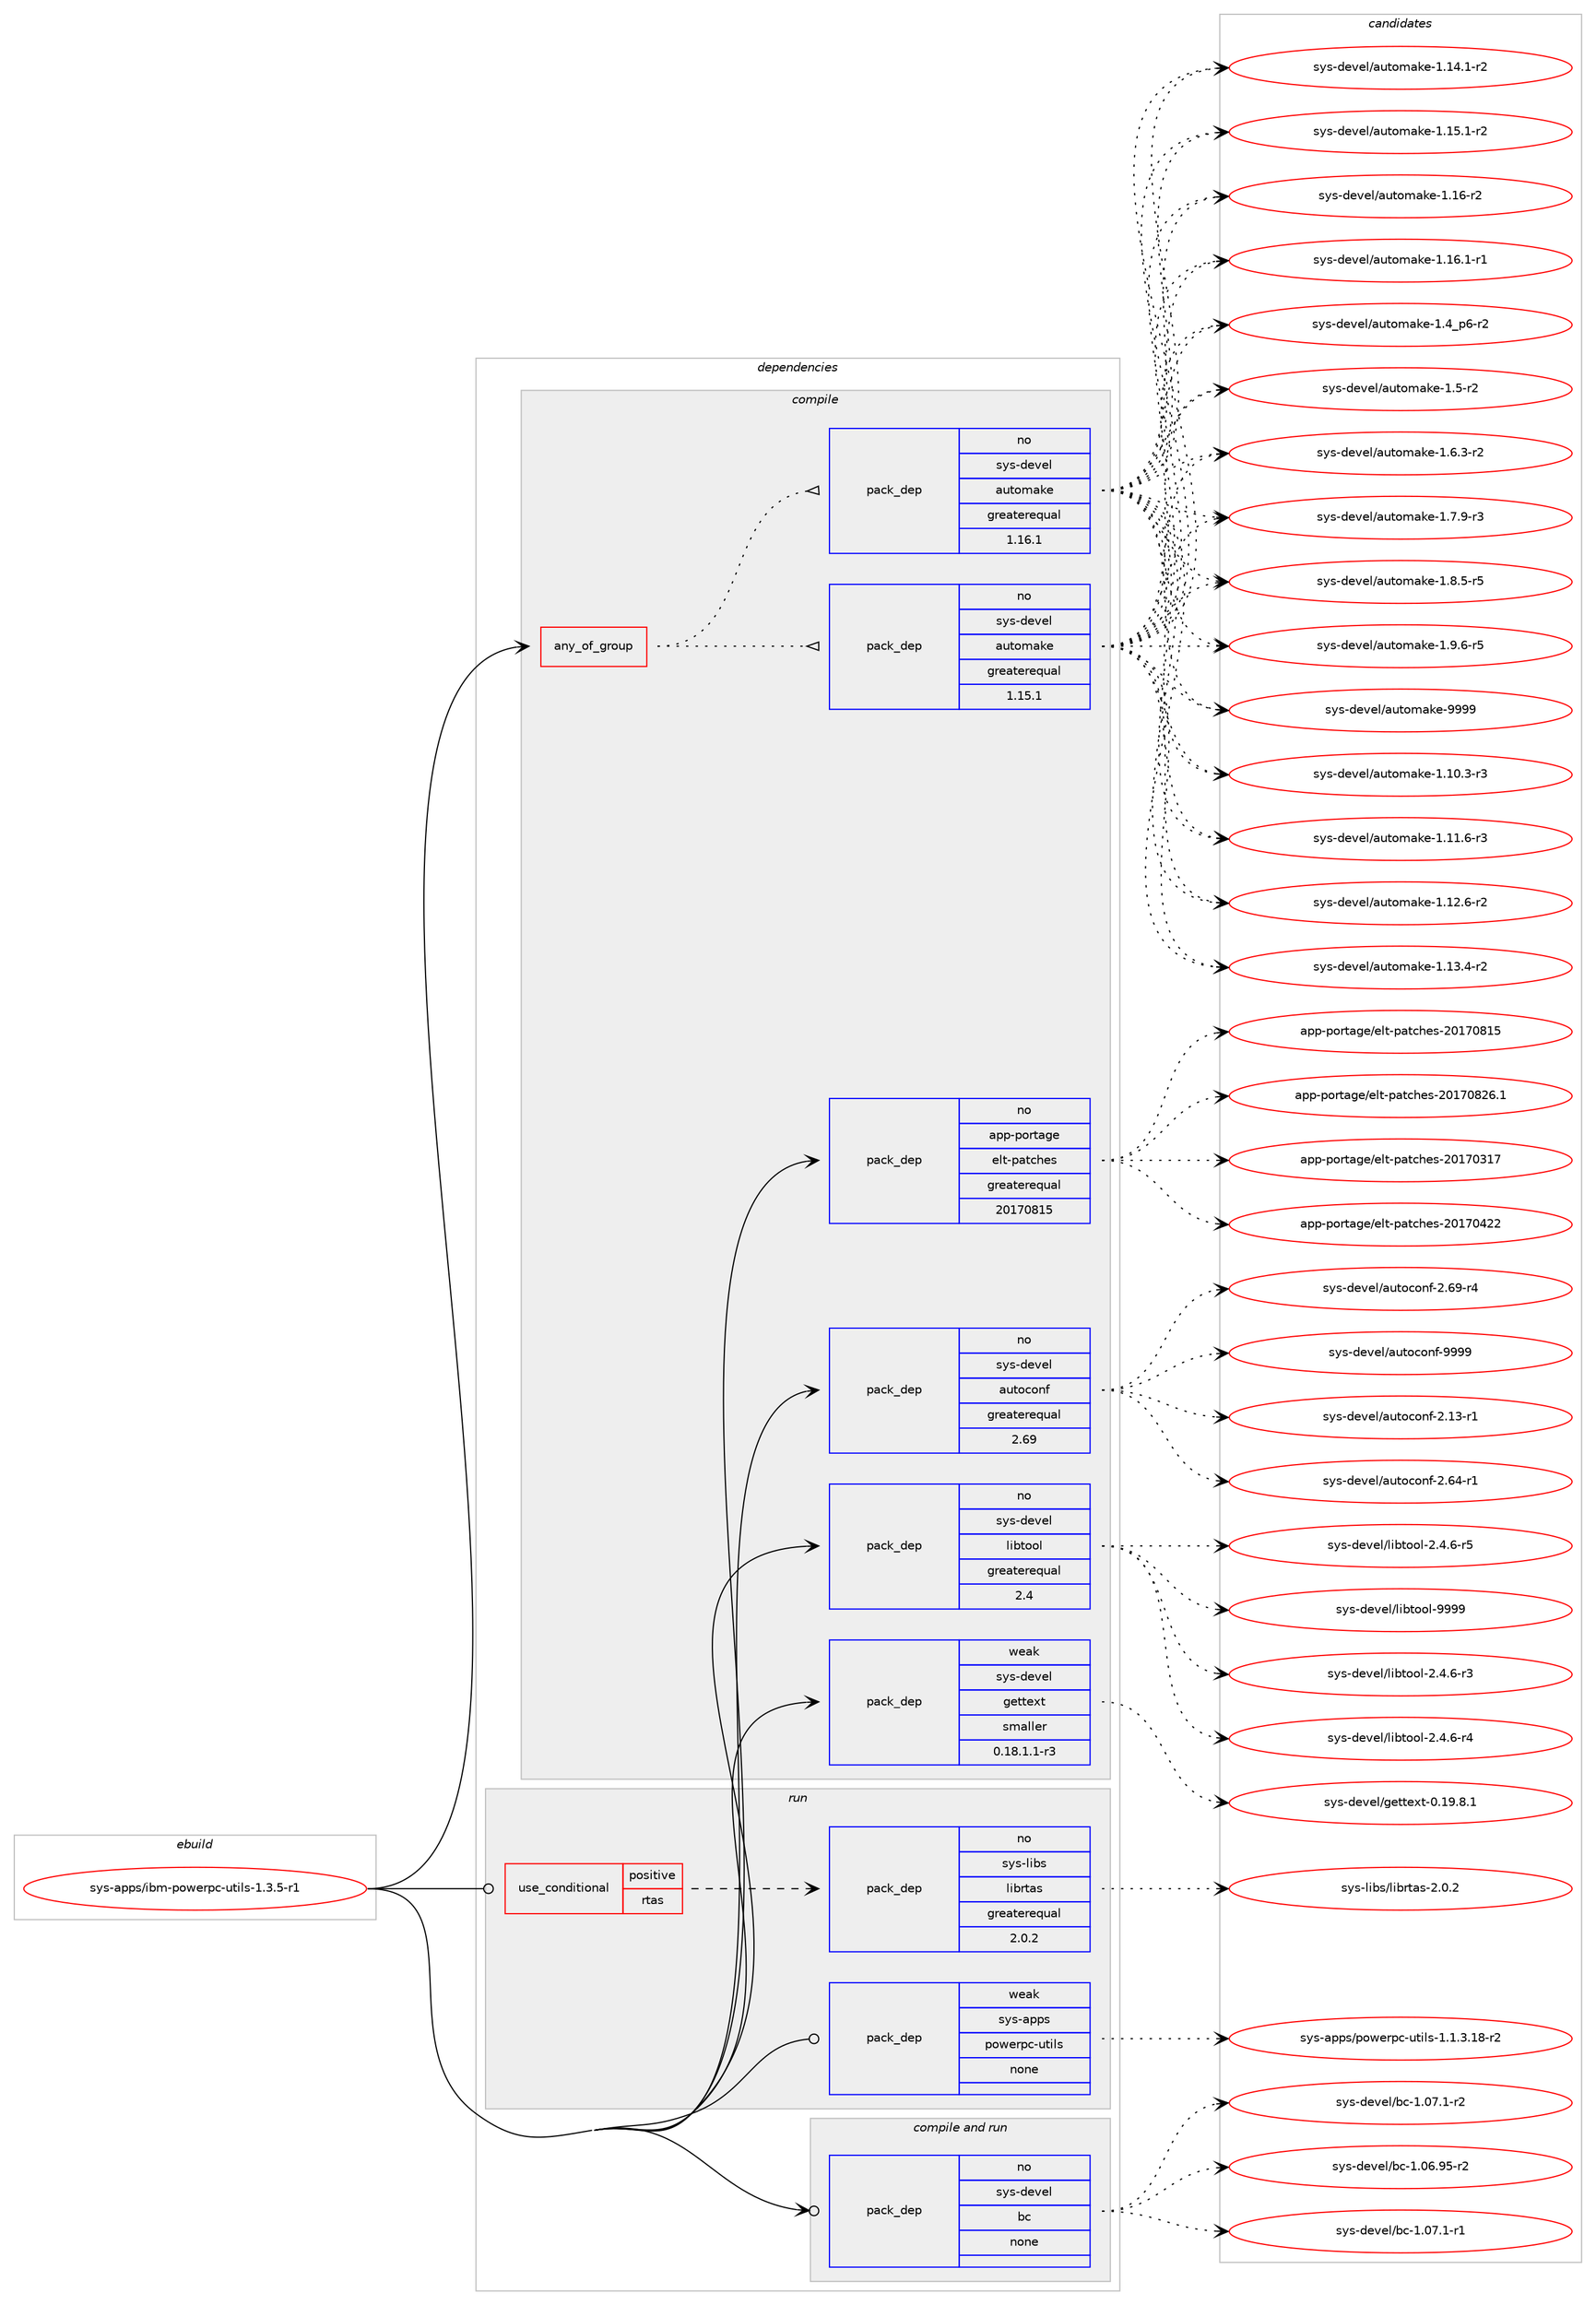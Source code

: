 digraph prolog {

# *************
# Graph options
# *************

newrank=true;
concentrate=true;
compound=true;
graph [rankdir=LR,fontname=Helvetica,fontsize=10,ranksep=1.5];#, ranksep=2.5, nodesep=0.2];
edge  [arrowhead=vee];
node  [fontname=Helvetica,fontsize=10];

# **********
# The ebuild
# **********

subgraph cluster_leftcol {
color=gray;
rank=same;
label=<<i>ebuild</i>>;
id [label="sys-apps/ibm-powerpc-utils-1.3.5-r1", color=red, width=4, href="../sys-apps/ibm-powerpc-utils-1.3.5-r1.svg"];
}

# ****************
# The dependencies
# ****************

subgraph cluster_midcol {
color=gray;
label=<<i>dependencies</i>>;
subgraph cluster_compile {
fillcolor="#eeeeee";
style=filled;
label=<<i>compile</i>>;
subgraph any27117 {
dependency1711714 [label=<<TABLE BORDER="0" CELLBORDER="1" CELLSPACING="0" CELLPADDING="4"><TR><TD CELLPADDING="10">any_of_group</TD></TR></TABLE>>, shape=none, color=red];subgraph pack1227436 {
dependency1711715 [label=<<TABLE BORDER="0" CELLBORDER="1" CELLSPACING="0" CELLPADDING="4" WIDTH="220"><TR><TD ROWSPAN="6" CELLPADDING="30">pack_dep</TD></TR><TR><TD WIDTH="110">no</TD></TR><TR><TD>sys-devel</TD></TR><TR><TD>automake</TD></TR><TR><TD>greaterequal</TD></TR><TR><TD>1.16.1</TD></TR></TABLE>>, shape=none, color=blue];
}
dependency1711714:e -> dependency1711715:w [weight=20,style="dotted",arrowhead="oinv"];
subgraph pack1227437 {
dependency1711716 [label=<<TABLE BORDER="0" CELLBORDER="1" CELLSPACING="0" CELLPADDING="4" WIDTH="220"><TR><TD ROWSPAN="6" CELLPADDING="30">pack_dep</TD></TR><TR><TD WIDTH="110">no</TD></TR><TR><TD>sys-devel</TD></TR><TR><TD>automake</TD></TR><TR><TD>greaterequal</TD></TR><TR><TD>1.15.1</TD></TR></TABLE>>, shape=none, color=blue];
}
dependency1711714:e -> dependency1711716:w [weight=20,style="dotted",arrowhead="oinv"];
}
id:e -> dependency1711714:w [weight=20,style="solid",arrowhead="vee"];
subgraph pack1227438 {
dependency1711717 [label=<<TABLE BORDER="0" CELLBORDER="1" CELLSPACING="0" CELLPADDING="4" WIDTH="220"><TR><TD ROWSPAN="6" CELLPADDING="30">pack_dep</TD></TR><TR><TD WIDTH="110">no</TD></TR><TR><TD>app-portage</TD></TR><TR><TD>elt-patches</TD></TR><TR><TD>greaterequal</TD></TR><TR><TD>20170815</TD></TR></TABLE>>, shape=none, color=blue];
}
id:e -> dependency1711717:w [weight=20,style="solid",arrowhead="vee"];
subgraph pack1227439 {
dependency1711718 [label=<<TABLE BORDER="0" CELLBORDER="1" CELLSPACING="0" CELLPADDING="4" WIDTH="220"><TR><TD ROWSPAN="6" CELLPADDING="30">pack_dep</TD></TR><TR><TD WIDTH="110">no</TD></TR><TR><TD>sys-devel</TD></TR><TR><TD>autoconf</TD></TR><TR><TD>greaterequal</TD></TR><TR><TD>2.69</TD></TR></TABLE>>, shape=none, color=blue];
}
id:e -> dependency1711718:w [weight=20,style="solid",arrowhead="vee"];
subgraph pack1227440 {
dependency1711719 [label=<<TABLE BORDER="0" CELLBORDER="1" CELLSPACING="0" CELLPADDING="4" WIDTH="220"><TR><TD ROWSPAN="6" CELLPADDING="30">pack_dep</TD></TR><TR><TD WIDTH="110">no</TD></TR><TR><TD>sys-devel</TD></TR><TR><TD>libtool</TD></TR><TR><TD>greaterequal</TD></TR><TR><TD>2.4</TD></TR></TABLE>>, shape=none, color=blue];
}
id:e -> dependency1711719:w [weight=20,style="solid",arrowhead="vee"];
subgraph pack1227441 {
dependency1711720 [label=<<TABLE BORDER="0" CELLBORDER="1" CELLSPACING="0" CELLPADDING="4" WIDTH="220"><TR><TD ROWSPAN="6" CELLPADDING="30">pack_dep</TD></TR><TR><TD WIDTH="110">weak</TD></TR><TR><TD>sys-devel</TD></TR><TR><TD>gettext</TD></TR><TR><TD>smaller</TD></TR><TR><TD>0.18.1.1-r3</TD></TR></TABLE>>, shape=none, color=blue];
}
id:e -> dependency1711720:w [weight=20,style="solid",arrowhead="vee"];
}
subgraph cluster_compileandrun {
fillcolor="#eeeeee";
style=filled;
label=<<i>compile and run</i>>;
subgraph pack1227442 {
dependency1711721 [label=<<TABLE BORDER="0" CELLBORDER="1" CELLSPACING="0" CELLPADDING="4" WIDTH="220"><TR><TD ROWSPAN="6" CELLPADDING="30">pack_dep</TD></TR><TR><TD WIDTH="110">no</TD></TR><TR><TD>sys-devel</TD></TR><TR><TD>bc</TD></TR><TR><TD>none</TD></TR><TR><TD></TD></TR></TABLE>>, shape=none, color=blue];
}
id:e -> dependency1711721:w [weight=20,style="solid",arrowhead="odotvee"];
}
subgraph cluster_run {
fillcolor="#eeeeee";
style=filled;
label=<<i>run</i>>;
subgraph cond456296 {
dependency1711722 [label=<<TABLE BORDER="0" CELLBORDER="1" CELLSPACING="0" CELLPADDING="4"><TR><TD ROWSPAN="3" CELLPADDING="10">use_conditional</TD></TR><TR><TD>positive</TD></TR><TR><TD>rtas</TD></TR></TABLE>>, shape=none, color=red];
subgraph pack1227443 {
dependency1711723 [label=<<TABLE BORDER="0" CELLBORDER="1" CELLSPACING="0" CELLPADDING="4" WIDTH="220"><TR><TD ROWSPAN="6" CELLPADDING="30">pack_dep</TD></TR><TR><TD WIDTH="110">no</TD></TR><TR><TD>sys-libs</TD></TR><TR><TD>librtas</TD></TR><TR><TD>greaterequal</TD></TR><TR><TD>2.0.2</TD></TR></TABLE>>, shape=none, color=blue];
}
dependency1711722:e -> dependency1711723:w [weight=20,style="dashed",arrowhead="vee"];
}
id:e -> dependency1711722:w [weight=20,style="solid",arrowhead="odot"];
subgraph pack1227444 {
dependency1711724 [label=<<TABLE BORDER="0" CELLBORDER="1" CELLSPACING="0" CELLPADDING="4" WIDTH="220"><TR><TD ROWSPAN="6" CELLPADDING="30">pack_dep</TD></TR><TR><TD WIDTH="110">weak</TD></TR><TR><TD>sys-apps</TD></TR><TR><TD>powerpc-utils</TD></TR><TR><TD>none</TD></TR><TR><TD></TD></TR></TABLE>>, shape=none, color=blue];
}
id:e -> dependency1711724:w [weight=20,style="solid",arrowhead="odot"];
}
}

# **************
# The candidates
# **************

subgraph cluster_choices {
rank=same;
color=gray;
label=<<i>candidates</i>>;

subgraph choice1227436 {
color=black;
nodesep=1;
choice11512111545100101118101108479711711611110997107101454946494846514511451 [label="sys-devel/automake-1.10.3-r3", color=red, width=4,href="../sys-devel/automake-1.10.3-r3.svg"];
choice11512111545100101118101108479711711611110997107101454946494946544511451 [label="sys-devel/automake-1.11.6-r3", color=red, width=4,href="../sys-devel/automake-1.11.6-r3.svg"];
choice11512111545100101118101108479711711611110997107101454946495046544511450 [label="sys-devel/automake-1.12.6-r2", color=red, width=4,href="../sys-devel/automake-1.12.6-r2.svg"];
choice11512111545100101118101108479711711611110997107101454946495146524511450 [label="sys-devel/automake-1.13.4-r2", color=red, width=4,href="../sys-devel/automake-1.13.4-r2.svg"];
choice11512111545100101118101108479711711611110997107101454946495246494511450 [label="sys-devel/automake-1.14.1-r2", color=red, width=4,href="../sys-devel/automake-1.14.1-r2.svg"];
choice11512111545100101118101108479711711611110997107101454946495346494511450 [label="sys-devel/automake-1.15.1-r2", color=red, width=4,href="../sys-devel/automake-1.15.1-r2.svg"];
choice1151211154510010111810110847971171161111099710710145494649544511450 [label="sys-devel/automake-1.16-r2", color=red, width=4,href="../sys-devel/automake-1.16-r2.svg"];
choice11512111545100101118101108479711711611110997107101454946495446494511449 [label="sys-devel/automake-1.16.1-r1", color=red, width=4,href="../sys-devel/automake-1.16.1-r1.svg"];
choice115121115451001011181011084797117116111109971071014549465295112544511450 [label="sys-devel/automake-1.4_p6-r2", color=red, width=4,href="../sys-devel/automake-1.4_p6-r2.svg"];
choice11512111545100101118101108479711711611110997107101454946534511450 [label="sys-devel/automake-1.5-r2", color=red, width=4,href="../sys-devel/automake-1.5-r2.svg"];
choice115121115451001011181011084797117116111109971071014549465446514511450 [label="sys-devel/automake-1.6.3-r2", color=red, width=4,href="../sys-devel/automake-1.6.3-r2.svg"];
choice115121115451001011181011084797117116111109971071014549465546574511451 [label="sys-devel/automake-1.7.9-r3", color=red, width=4,href="../sys-devel/automake-1.7.9-r3.svg"];
choice115121115451001011181011084797117116111109971071014549465646534511453 [label="sys-devel/automake-1.8.5-r5", color=red, width=4,href="../sys-devel/automake-1.8.5-r5.svg"];
choice115121115451001011181011084797117116111109971071014549465746544511453 [label="sys-devel/automake-1.9.6-r5", color=red, width=4,href="../sys-devel/automake-1.9.6-r5.svg"];
choice115121115451001011181011084797117116111109971071014557575757 [label="sys-devel/automake-9999", color=red, width=4,href="../sys-devel/automake-9999.svg"];
dependency1711715:e -> choice11512111545100101118101108479711711611110997107101454946494846514511451:w [style=dotted,weight="100"];
dependency1711715:e -> choice11512111545100101118101108479711711611110997107101454946494946544511451:w [style=dotted,weight="100"];
dependency1711715:e -> choice11512111545100101118101108479711711611110997107101454946495046544511450:w [style=dotted,weight="100"];
dependency1711715:e -> choice11512111545100101118101108479711711611110997107101454946495146524511450:w [style=dotted,weight="100"];
dependency1711715:e -> choice11512111545100101118101108479711711611110997107101454946495246494511450:w [style=dotted,weight="100"];
dependency1711715:e -> choice11512111545100101118101108479711711611110997107101454946495346494511450:w [style=dotted,weight="100"];
dependency1711715:e -> choice1151211154510010111810110847971171161111099710710145494649544511450:w [style=dotted,weight="100"];
dependency1711715:e -> choice11512111545100101118101108479711711611110997107101454946495446494511449:w [style=dotted,weight="100"];
dependency1711715:e -> choice115121115451001011181011084797117116111109971071014549465295112544511450:w [style=dotted,weight="100"];
dependency1711715:e -> choice11512111545100101118101108479711711611110997107101454946534511450:w [style=dotted,weight="100"];
dependency1711715:e -> choice115121115451001011181011084797117116111109971071014549465446514511450:w [style=dotted,weight="100"];
dependency1711715:e -> choice115121115451001011181011084797117116111109971071014549465546574511451:w [style=dotted,weight="100"];
dependency1711715:e -> choice115121115451001011181011084797117116111109971071014549465646534511453:w [style=dotted,weight="100"];
dependency1711715:e -> choice115121115451001011181011084797117116111109971071014549465746544511453:w [style=dotted,weight="100"];
dependency1711715:e -> choice115121115451001011181011084797117116111109971071014557575757:w [style=dotted,weight="100"];
}
subgraph choice1227437 {
color=black;
nodesep=1;
choice11512111545100101118101108479711711611110997107101454946494846514511451 [label="sys-devel/automake-1.10.3-r3", color=red, width=4,href="../sys-devel/automake-1.10.3-r3.svg"];
choice11512111545100101118101108479711711611110997107101454946494946544511451 [label="sys-devel/automake-1.11.6-r3", color=red, width=4,href="../sys-devel/automake-1.11.6-r3.svg"];
choice11512111545100101118101108479711711611110997107101454946495046544511450 [label="sys-devel/automake-1.12.6-r2", color=red, width=4,href="../sys-devel/automake-1.12.6-r2.svg"];
choice11512111545100101118101108479711711611110997107101454946495146524511450 [label="sys-devel/automake-1.13.4-r2", color=red, width=4,href="../sys-devel/automake-1.13.4-r2.svg"];
choice11512111545100101118101108479711711611110997107101454946495246494511450 [label="sys-devel/automake-1.14.1-r2", color=red, width=4,href="../sys-devel/automake-1.14.1-r2.svg"];
choice11512111545100101118101108479711711611110997107101454946495346494511450 [label="sys-devel/automake-1.15.1-r2", color=red, width=4,href="../sys-devel/automake-1.15.1-r2.svg"];
choice1151211154510010111810110847971171161111099710710145494649544511450 [label="sys-devel/automake-1.16-r2", color=red, width=4,href="../sys-devel/automake-1.16-r2.svg"];
choice11512111545100101118101108479711711611110997107101454946495446494511449 [label="sys-devel/automake-1.16.1-r1", color=red, width=4,href="../sys-devel/automake-1.16.1-r1.svg"];
choice115121115451001011181011084797117116111109971071014549465295112544511450 [label="sys-devel/automake-1.4_p6-r2", color=red, width=4,href="../sys-devel/automake-1.4_p6-r2.svg"];
choice11512111545100101118101108479711711611110997107101454946534511450 [label="sys-devel/automake-1.5-r2", color=red, width=4,href="../sys-devel/automake-1.5-r2.svg"];
choice115121115451001011181011084797117116111109971071014549465446514511450 [label="sys-devel/automake-1.6.3-r2", color=red, width=4,href="../sys-devel/automake-1.6.3-r2.svg"];
choice115121115451001011181011084797117116111109971071014549465546574511451 [label="sys-devel/automake-1.7.9-r3", color=red, width=4,href="../sys-devel/automake-1.7.9-r3.svg"];
choice115121115451001011181011084797117116111109971071014549465646534511453 [label="sys-devel/automake-1.8.5-r5", color=red, width=4,href="../sys-devel/automake-1.8.5-r5.svg"];
choice115121115451001011181011084797117116111109971071014549465746544511453 [label="sys-devel/automake-1.9.6-r5", color=red, width=4,href="../sys-devel/automake-1.9.6-r5.svg"];
choice115121115451001011181011084797117116111109971071014557575757 [label="sys-devel/automake-9999", color=red, width=4,href="../sys-devel/automake-9999.svg"];
dependency1711716:e -> choice11512111545100101118101108479711711611110997107101454946494846514511451:w [style=dotted,weight="100"];
dependency1711716:e -> choice11512111545100101118101108479711711611110997107101454946494946544511451:w [style=dotted,weight="100"];
dependency1711716:e -> choice11512111545100101118101108479711711611110997107101454946495046544511450:w [style=dotted,weight="100"];
dependency1711716:e -> choice11512111545100101118101108479711711611110997107101454946495146524511450:w [style=dotted,weight="100"];
dependency1711716:e -> choice11512111545100101118101108479711711611110997107101454946495246494511450:w [style=dotted,weight="100"];
dependency1711716:e -> choice11512111545100101118101108479711711611110997107101454946495346494511450:w [style=dotted,weight="100"];
dependency1711716:e -> choice1151211154510010111810110847971171161111099710710145494649544511450:w [style=dotted,weight="100"];
dependency1711716:e -> choice11512111545100101118101108479711711611110997107101454946495446494511449:w [style=dotted,weight="100"];
dependency1711716:e -> choice115121115451001011181011084797117116111109971071014549465295112544511450:w [style=dotted,weight="100"];
dependency1711716:e -> choice11512111545100101118101108479711711611110997107101454946534511450:w [style=dotted,weight="100"];
dependency1711716:e -> choice115121115451001011181011084797117116111109971071014549465446514511450:w [style=dotted,weight="100"];
dependency1711716:e -> choice115121115451001011181011084797117116111109971071014549465546574511451:w [style=dotted,weight="100"];
dependency1711716:e -> choice115121115451001011181011084797117116111109971071014549465646534511453:w [style=dotted,weight="100"];
dependency1711716:e -> choice115121115451001011181011084797117116111109971071014549465746544511453:w [style=dotted,weight="100"];
dependency1711716:e -> choice115121115451001011181011084797117116111109971071014557575757:w [style=dotted,weight="100"];
}
subgraph choice1227438 {
color=black;
nodesep=1;
choice97112112451121111141169710310147101108116451129711699104101115455048495548514955 [label="app-portage/elt-patches-20170317", color=red, width=4,href="../app-portage/elt-patches-20170317.svg"];
choice97112112451121111141169710310147101108116451129711699104101115455048495548525050 [label="app-portage/elt-patches-20170422", color=red, width=4,href="../app-portage/elt-patches-20170422.svg"];
choice97112112451121111141169710310147101108116451129711699104101115455048495548564953 [label="app-portage/elt-patches-20170815", color=red, width=4,href="../app-portage/elt-patches-20170815.svg"];
choice971121124511211111411697103101471011081164511297116991041011154550484955485650544649 [label="app-portage/elt-patches-20170826.1", color=red, width=4,href="../app-portage/elt-patches-20170826.1.svg"];
dependency1711717:e -> choice97112112451121111141169710310147101108116451129711699104101115455048495548514955:w [style=dotted,weight="100"];
dependency1711717:e -> choice97112112451121111141169710310147101108116451129711699104101115455048495548525050:w [style=dotted,weight="100"];
dependency1711717:e -> choice97112112451121111141169710310147101108116451129711699104101115455048495548564953:w [style=dotted,weight="100"];
dependency1711717:e -> choice971121124511211111411697103101471011081164511297116991041011154550484955485650544649:w [style=dotted,weight="100"];
}
subgraph choice1227439 {
color=black;
nodesep=1;
choice1151211154510010111810110847971171161119911111010245504649514511449 [label="sys-devel/autoconf-2.13-r1", color=red, width=4,href="../sys-devel/autoconf-2.13-r1.svg"];
choice1151211154510010111810110847971171161119911111010245504654524511449 [label="sys-devel/autoconf-2.64-r1", color=red, width=4,href="../sys-devel/autoconf-2.64-r1.svg"];
choice1151211154510010111810110847971171161119911111010245504654574511452 [label="sys-devel/autoconf-2.69-r4", color=red, width=4,href="../sys-devel/autoconf-2.69-r4.svg"];
choice115121115451001011181011084797117116111991111101024557575757 [label="sys-devel/autoconf-9999", color=red, width=4,href="../sys-devel/autoconf-9999.svg"];
dependency1711718:e -> choice1151211154510010111810110847971171161119911111010245504649514511449:w [style=dotted,weight="100"];
dependency1711718:e -> choice1151211154510010111810110847971171161119911111010245504654524511449:w [style=dotted,weight="100"];
dependency1711718:e -> choice1151211154510010111810110847971171161119911111010245504654574511452:w [style=dotted,weight="100"];
dependency1711718:e -> choice115121115451001011181011084797117116111991111101024557575757:w [style=dotted,weight="100"];
}
subgraph choice1227440 {
color=black;
nodesep=1;
choice1151211154510010111810110847108105981161111111084550465246544511451 [label="sys-devel/libtool-2.4.6-r3", color=red, width=4,href="../sys-devel/libtool-2.4.6-r3.svg"];
choice1151211154510010111810110847108105981161111111084550465246544511452 [label="sys-devel/libtool-2.4.6-r4", color=red, width=4,href="../sys-devel/libtool-2.4.6-r4.svg"];
choice1151211154510010111810110847108105981161111111084550465246544511453 [label="sys-devel/libtool-2.4.6-r5", color=red, width=4,href="../sys-devel/libtool-2.4.6-r5.svg"];
choice1151211154510010111810110847108105981161111111084557575757 [label="sys-devel/libtool-9999", color=red, width=4,href="../sys-devel/libtool-9999.svg"];
dependency1711719:e -> choice1151211154510010111810110847108105981161111111084550465246544511451:w [style=dotted,weight="100"];
dependency1711719:e -> choice1151211154510010111810110847108105981161111111084550465246544511452:w [style=dotted,weight="100"];
dependency1711719:e -> choice1151211154510010111810110847108105981161111111084550465246544511453:w [style=dotted,weight="100"];
dependency1711719:e -> choice1151211154510010111810110847108105981161111111084557575757:w [style=dotted,weight="100"];
}
subgraph choice1227441 {
color=black;
nodesep=1;
choice1151211154510010111810110847103101116116101120116454846495746564649 [label="sys-devel/gettext-0.19.8.1", color=red, width=4,href="../sys-devel/gettext-0.19.8.1.svg"];
dependency1711720:e -> choice1151211154510010111810110847103101116116101120116454846495746564649:w [style=dotted,weight="100"];
}
subgraph choice1227442 {
color=black;
nodesep=1;
choice1151211154510010111810110847989945494648544657534511450 [label="sys-devel/bc-1.06.95-r2", color=red, width=4,href="../sys-devel/bc-1.06.95-r2.svg"];
choice11512111545100101118101108479899454946485546494511449 [label="sys-devel/bc-1.07.1-r1", color=red, width=4,href="../sys-devel/bc-1.07.1-r1.svg"];
choice11512111545100101118101108479899454946485546494511450 [label="sys-devel/bc-1.07.1-r2", color=red, width=4,href="../sys-devel/bc-1.07.1-r2.svg"];
dependency1711721:e -> choice1151211154510010111810110847989945494648544657534511450:w [style=dotted,weight="100"];
dependency1711721:e -> choice11512111545100101118101108479899454946485546494511449:w [style=dotted,weight="100"];
dependency1711721:e -> choice11512111545100101118101108479899454946485546494511450:w [style=dotted,weight="100"];
}
subgraph choice1227443 {
color=black;
nodesep=1;
choice1151211154510810598115471081059811411697115455046484650 [label="sys-libs/librtas-2.0.2", color=red, width=4,href="../sys-libs/librtas-2.0.2.svg"];
dependency1711723:e -> choice1151211154510810598115471081059811411697115455046484650:w [style=dotted,weight="100"];
}
subgraph choice1227444 {
color=black;
nodesep=1;
choice11512111545971121121154711211111910111411299451171161051081154549464946514649564511450 [label="sys-apps/powerpc-utils-1.1.3.18-r2", color=red, width=4,href="../sys-apps/powerpc-utils-1.1.3.18-r2.svg"];
dependency1711724:e -> choice11512111545971121121154711211111910111411299451171161051081154549464946514649564511450:w [style=dotted,weight="100"];
}
}

}
